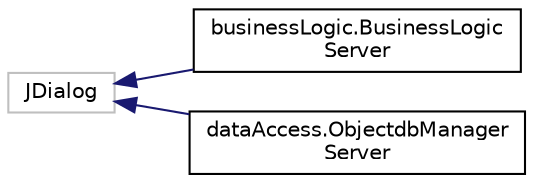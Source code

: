 digraph "Representación gráfica de la clase"
{
 // LATEX_PDF_SIZE
  edge [fontname="Helvetica",fontsize="10",labelfontname="Helvetica",labelfontsize="10"];
  node [fontname="Helvetica",fontsize="10",shape=record];
  rankdir="LR";
  Node33 [label="JDialog",height=0.2,width=0.4,color="grey75", fillcolor="white", style="filled",tooltip=" "];
  Node33 -> Node0 [dir="back",color="midnightblue",fontsize="10",style="solid",fontname="Helvetica"];
  Node0 [label="businessLogic.BusinessLogic\lServer",height=0.2,width=0.4,color="black", fillcolor="white", style="filled",URL="$classbusiness_logic_1_1_business_logic_server.html",tooltip=" "];
  Node33 -> Node35 [dir="back",color="midnightblue",fontsize="10",style="solid",fontname="Helvetica"];
  Node35 [label="dataAccess.ObjectdbManager\lServer",height=0.2,width=0.4,color="black", fillcolor="white", style="filled",URL="$classdata_access_1_1_objectdb_manager_server.html",tooltip=" "];
}
